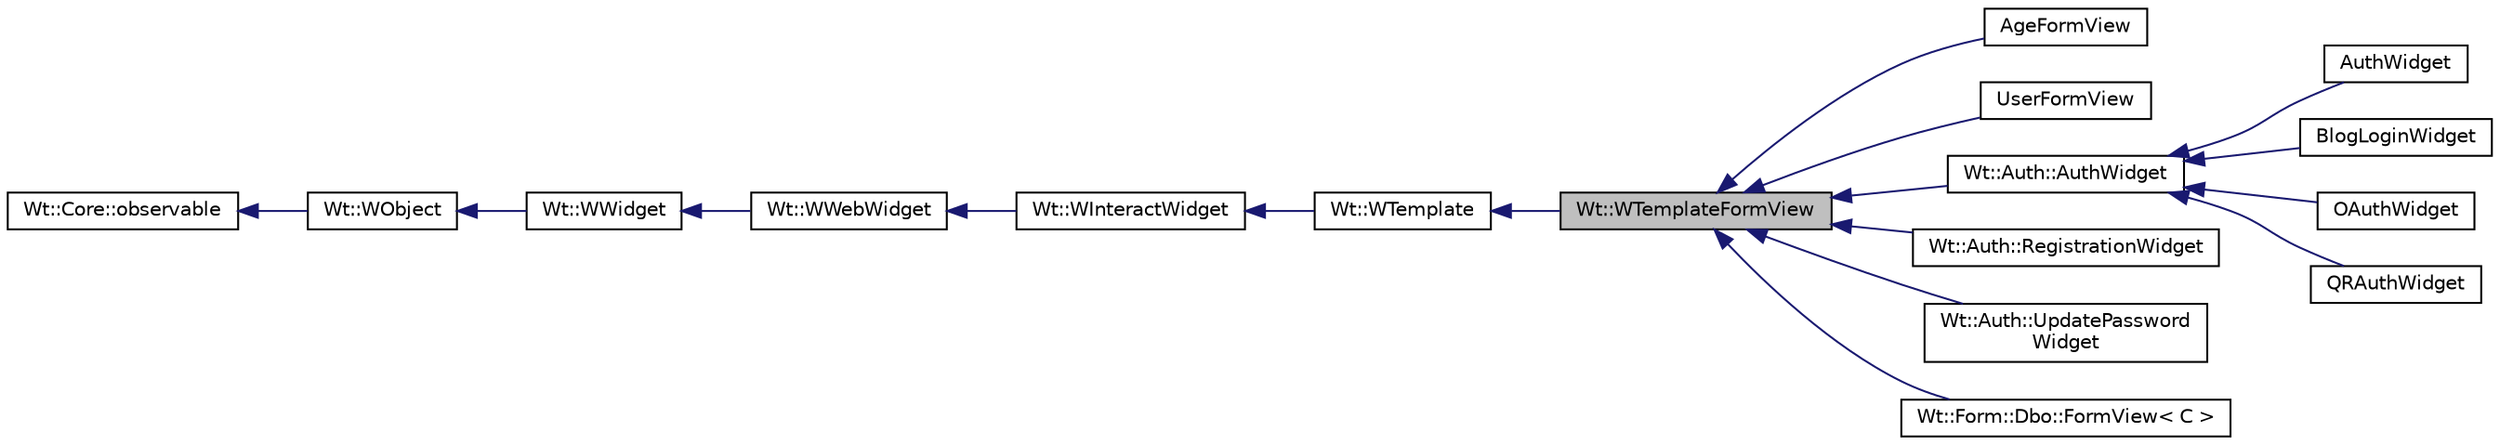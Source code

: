 digraph "Wt::WTemplateFormView"
{
 // LATEX_PDF_SIZE
  edge [fontname="Helvetica",fontsize="10",labelfontname="Helvetica",labelfontsize="10"];
  node [fontname="Helvetica",fontsize="10",shape=record];
  rankdir="LR";
  Node1 [label="Wt::WTemplateFormView",height=0.2,width=0.4,color="black", fillcolor="grey75", style="filled", fontcolor="black",tooltip="A template-based View class for form models."];
  Node2 -> Node1 [dir="back",color="midnightblue",fontsize="10",style="solid"];
  Node2 [label="Wt::WTemplate",height=0.2,width=0.4,color="black", fillcolor="white", style="filled",URL="$classWt_1_1WTemplate.html",tooltip="A widget that renders an XHTML template."];
  Node3 -> Node2 [dir="back",color="midnightblue",fontsize="10",style="solid"];
  Node3 [label="Wt::WInteractWidget",height=0.2,width=0.4,color="black", fillcolor="white", style="filled",URL="$classWt_1_1WInteractWidget.html",tooltip="An abstract widget that can receive user-interface interaction."];
  Node4 -> Node3 [dir="back",color="midnightblue",fontsize="10",style="solid"];
  Node4 [label="Wt::WWebWidget",height=0.2,width=0.4,color="black", fillcolor="white", style="filled",URL="$classWt_1_1WWebWidget.html",tooltip="A base class for widgets with an HTML counterpart."];
  Node5 -> Node4 [dir="back",color="midnightblue",fontsize="10",style="solid"];
  Node5 [label="Wt::WWidget",height=0.2,width=0.4,color="black", fillcolor="white", style="filled",URL="$classWt_1_1WWidget.html",tooltip="The abstract base class for a user-interface component."];
  Node6 -> Node5 [dir="back",color="midnightblue",fontsize="10",style="solid"];
  Node6 [label="Wt::WObject",height=0.2,width=0.4,color="black", fillcolor="white", style="filled",URL="$classWt_1_1WObject.html",tooltip="A base class for objects that participate in the signal/slot system."];
  Node7 -> Node6 [dir="back",color="midnightblue",fontsize="10",style="solid"];
  Node7 [label="Wt::Core::observable",height=0.2,width=0.4,color="black", fillcolor="white", style="filled",URL="$classWt_1_1Core_1_1observable.html",tooltip="A base class for objects whose life-time can be tracked."];
  Node1 -> Node8 [dir="back",color="midnightblue",fontsize="10",style="solid"];
  Node8 [label="AgeFormView",height=0.2,width=0.4,color="black", fillcolor="white", style="filled",URL="$classAgeFormView.html",tooltip=" "];
  Node1 -> Node9 [dir="back",color="midnightblue",fontsize="10",style="solid"];
  Node9 [label="UserFormView",height=0.2,width=0.4,color="black", fillcolor="white", style="filled",URL="$classUserFormView.html",tooltip=" "];
  Node1 -> Node10 [dir="back",color="midnightblue",fontsize="10",style="solid"];
  Node10 [label="Wt::Auth::AuthWidget",height=0.2,width=0.4,color="black", fillcolor="white", style="filled",URL="$classWt_1_1Auth_1_1AuthWidget.html",tooltip="An authentication widget."];
  Node10 -> Node11 [dir="back",color="midnightblue",fontsize="10",style="solid"];
  Node11 [label="AuthWidget",height=0.2,width=0.4,color="black", fillcolor="white", style="filled",URL="$classAuthWidget.html",tooltip=" "];
  Node10 -> Node12 [dir="back",color="midnightblue",fontsize="10",style="solid"];
  Node12 [label="BlogLoginWidget",height=0.2,width=0.4,color="black", fillcolor="white", style="filled",URL="$classBlogLoginWidget.html",tooltip=" "];
  Node10 -> Node13 [dir="back",color="midnightblue",fontsize="10",style="solid"];
  Node13 [label="OAuthWidget",height=0.2,width=0.4,color="black", fillcolor="white", style="filled",URL="$classOAuthWidget.html",tooltip=" "];
  Node10 -> Node14 [dir="back",color="midnightblue",fontsize="10",style="solid"];
  Node14 [label="QRAuthWidget",height=0.2,width=0.4,color="black", fillcolor="white", style="filled",URL="$classQRAuthWidget.html",tooltip=" "];
  Node1 -> Node15 [dir="back",color="midnightblue",fontsize="10",style="solid"];
  Node15 [label="Wt::Auth::RegistrationWidget",height=0.2,width=0.4,color="black", fillcolor="white", style="filled",URL="$classWt_1_1Auth_1_1RegistrationWidget.html",tooltip="A registration widget."];
  Node1 -> Node16 [dir="back",color="midnightblue",fontsize="10",style="solid"];
  Node16 [label="Wt::Auth::UpdatePassword\lWidget",height=0.2,width=0.4,color="black", fillcolor="white", style="filled",URL="$classWt_1_1Auth_1_1UpdatePasswordWidget.html",tooltip="A widget which allows a user to choose a new password."];
  Node1 -> Node17 [dir="back",color="midnightblue",fontsize="10",style="solid"];
  Node17 [label="Wt::Form::Dbo::FormView\< C \>",height=0.2,width=0.4,color="black", fillcolor="white", style="filled",URL="$classWt_1_1Form_1_1Dbo_1_1FormView.html",tooltip="A view class to represent database objects."];
}
